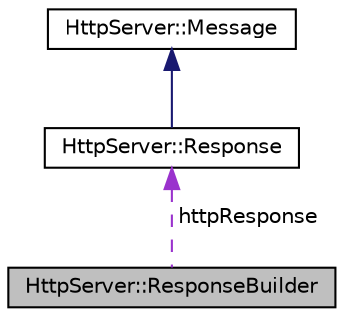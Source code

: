 digraph "HttpServer::ResponseBuilder"
{
  edge [fontname="Helvetica",fontsize="10",labelfontname="Helvetica",labelfontsize="10"];
  node [fontname="Helvetica",fontsize="10",shape=record];
  Node1 [label="HttpServer::ResponseBuilder",height=0.2,width=0.4,color="black", fillcolor="grey75", style="filled", fontcolor="black"];
  Node2 -> Node1 [dir="back",color="darkorchid3",fontsize="10",style="dashed",label=" httpResponse" ,fontname="Helvetica"];
  Node2 [label="HttpServer::Response",height=0.2,width=0.4,color="black", fillcolor="white", style="filled",URL="$classHttpServer_1_1Response.html"];
  Node3 -> Node2 [dir="back",color="midnightblue",fontsize="10",style="solid",fontname="Helvetica"];
  Node3 [label="HttpServer::Message",height=0.2,width=0.4,color="black", fillcolor="white", style="filled",URL="$classHttpServer_1_1Message.html",tooltip="Abstract base class for Http Requests and Http Responses. "];
}
